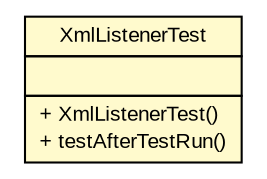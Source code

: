 #!/usr/local/bin/dot
#
# Class diagram 
# Generated by UMLGraph version R5_6 (http://www.umlgraph.org/)
#

digraph G {
	edge [fontname="arial",fontsize=10,labelfontname="arial",labelfontsize=10];
	node [fontname="arial",fontsize=10,shape=plaintext];
	nodesep=0.25;
	ranksep=0.5;
	// com.github.mkolisnyk.muto.reporter.listeners.XmlListenerTest
	c456 [label=<<table title="com.github.mkolisnyk.muto.reporter.listeners.XmlListenerTest" border="0" cellborder="1" cellspacing="0" cellpadding="2" port="p" bgcolor="lemonChiffon" href="./XmlListenerTest.html">
		<tr><td><table border="0" cellspacing="0" cellpadding="1">
<tr><td align="center" balign="center"> XmlListenerTest </td></tr>
		</table></td></tr>
		<tr><td><table border="0" cellspacing="0" cellpadding="1">
<tr><td align="left" balign="left">  </td></tr>
		</table></td></tr>
		<tr><td><table border="0" cellspacing="0" cellpadding="1">
<tr><td align="left" balign="left"> + XmlListenerTest() </td></tr>
<tr><td align="left" balign="left"> + testAfterTestRun() </td></tr>
		</table></td></tr>
		</table>>, URL="./XmlListenerTest.html", fontname="arial", fontcolor="black", fontsize=10.0];
}

